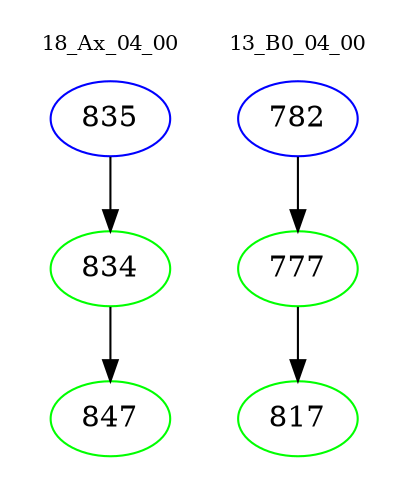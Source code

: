 digraph{
subgraph cluster_0 {
color = white
label = "18_Ax_04_00";
fontsize=10;
T0_835 [label="835", color="blue"]
T0_835 -> T0_834 [color="black"]
T0_834 [label="834", color="green"]
T0_834 -> T0_847 [color="black"]
T0_847 [label="847", color="green"]
}
subgraph cluster_1 {
color = white
label = "13_B0_04_00";
fontsize=10;
T1_782 [label="782", color="blue"]
T1_782 -> T1_777 [color="black"]
T1_777 [label="777", color="green"]
T1_777 -> T1_817 [color="black"]
T1_817 [label="817", color="green"]
}
}
